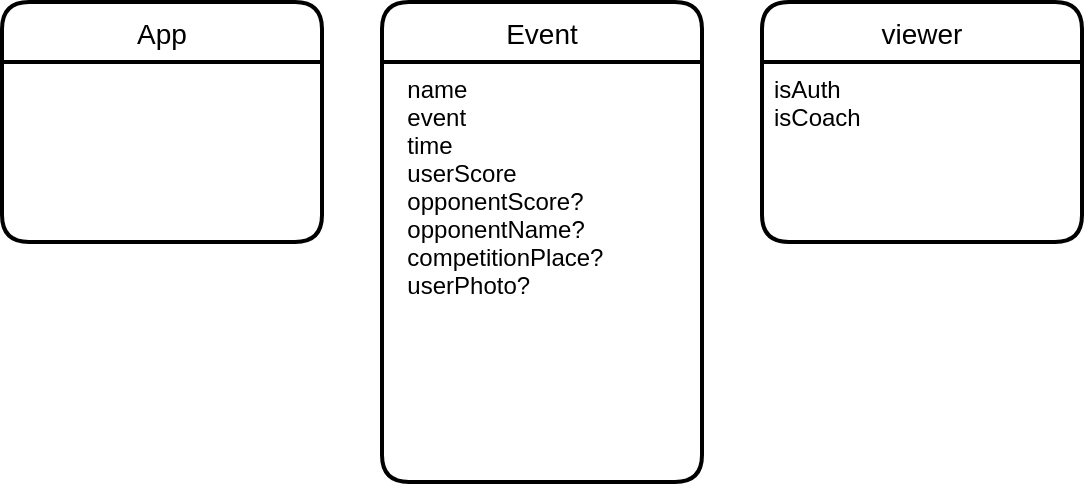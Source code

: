 <mxfile version="20.8.10" type="github">
  <diagram id="avTjdI3XWt17EuwbVztM" name="Страница 1">
    <mxGraphModel dx="995" dy="554" grid="1" gridSize="10" guides="1" tooltips="1" connect="1" arrows="1" fold="1" page="1" pageScale="1" pageWidth="827" pageHeight="1169" math="0" shadow="0">
      <root>
        <mxCell id="0" />
        <mxCell id="1" parent="0" />
        <mxCell id="Yxmy-XH-FFGoPvSJOMHm-28" value="Event" style="swimlane;childLayout=stackLayout;horizontal=1;startSize=30;horizontalStack=0;rounded=1;fontSize=14;fontStyle=0;strokeWidth=2;resizeParent=0;resizeLast=1;shadow=0;dashed=0;align=center;" vertex="1" parent="1">
          <mxGeometry x="280" y="150" width="160" height="240" as="geometry" />
        </mxCell>
        <mxCell id="Yxmy-XH-FFGoPvSJOMHm-29" value="  name&#xa;  event &#xa;  time&#xa;  userScore&#xa;  opponentScore?&#xa;  opponentName?&#xa;  competitionPlace?&#xa;  userPhoto?" style="align=left;strokeColor=none;fillColor=none;spacingLeft=4;fontSize=12;verticalAlign=top;resizable=0;rotatable=0;part=1;" vertex="1" parent="Yxmy-XH-FFGoPvSJOMHm-28">
          <mxGeometry y="30" width="160" height="210" as="geometry" />
        </mxCell>
        <mxCell id="Yxmy-XH-FFGoPvSJOMHm-30" value="App" style="swimlane;childLayout=stackLayout;horizontal=1;startSize=30;horizontalStack=0;rounded=1;fontSize=14;fontStyle=0;strokeWidth=2;resizeParent=0;resizeLast=1;shadow=0;dashed=0;align=center;" vertex="1" parent="1">
          <mxGeometry x="90" y="150" width="160" height="120" as="geometry" />
        </mxCell>
        <mxCell id="Yxmy-XH-FFGoPvSJOMHm-31" value="&#xa;" style="align=left;strokeColor=none;fillColor=none;spacingLeft=4;fontSize=12;verticalAlign=top;resizable=0;rotatable=0;part=1;" vertex="1" parent="Yxmy-XH-FFGoPvSJOMHm-30">
          <mxGeometry y="30" width="160" height="90" as="geometry" />
        </mxCell>
        <mxCell id="Yxmy-XH-FFGoPvSJOMHm-32" value="viewer" style="swimlane;childLayout=stackLayout;horizontal=1;startSize=30;horizontalStack=0;rounded=1;fontSize=14;fontStyle=0;strokeWidth=2;resizeParent=0;resizeLast=1;shadow=0;dashed=0;align=center;" vertex="1" parent="1">
          <mxGeometry x="470" y="150" width="160" height="120" as="geometry" />
        </mxCell>
        <mxCell id="Yxmy-XH-FFGoPvSJOMHm-33" value="isAuth&#xa;isCoach" style="align=left;strokeColor=none;fillColor=none;spacingLeft=4;fontSize=12;verticalAlign=top;resizable=0;rotatable=0;part=1;" vertex="1" parent="Yxmy-XH-FFGoPvSJOMHm-32">
          <mxGeometry y="30" width="160" height="90" as="geometry" />
        </mxCell>
      </root>
    </mxGraphModel>
  </diagram>
</mxfile>
